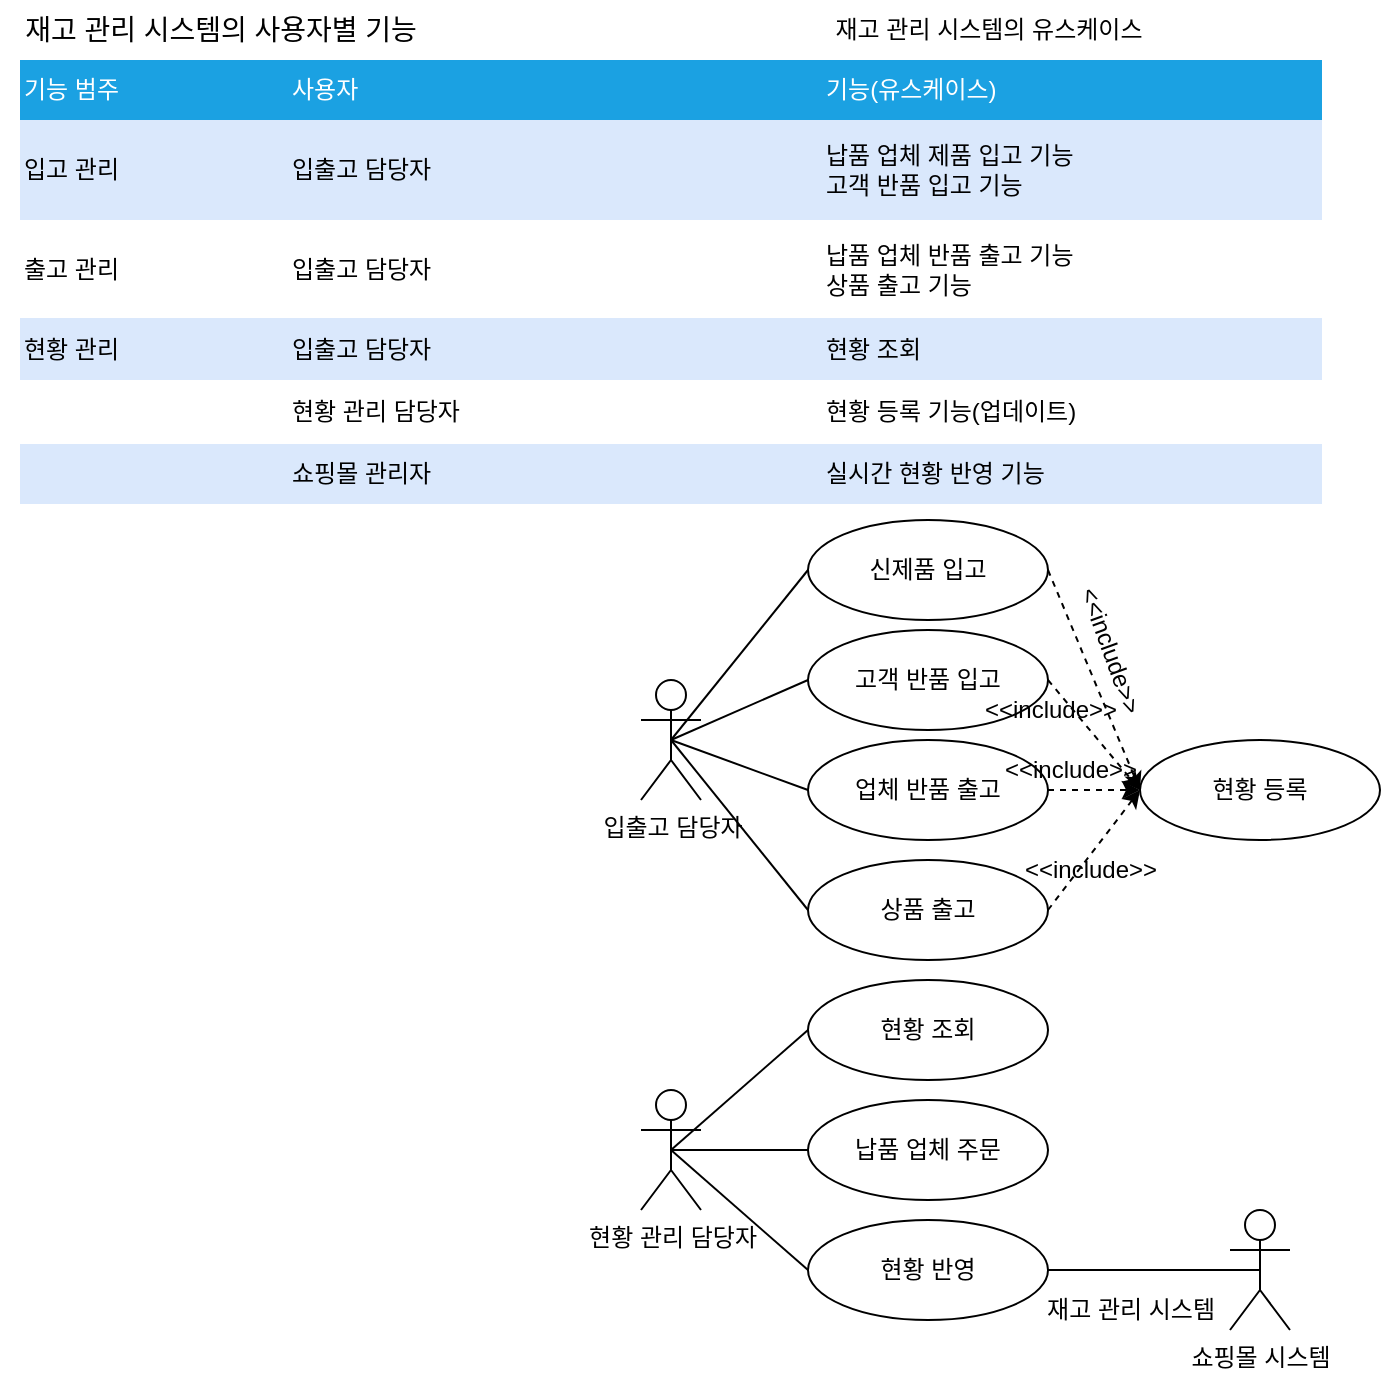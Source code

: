 <mxfile version="27.2.0">
  <diagram name="페이지-1" id="k7BbHfFz_r1VpzKKjPot">
    <mxGraphModel dx="1188" dy="648" grid="1" gridSize="10" guides="1" tooltips="1" connect="1" arrows="1" fold="1" page="1" pageScale="1" pageWidth="827" pageHeight="1169" math="0" shadow="0">
      <root>
        <mxCell id="0" />
        <mxCell id="1" parent="0" />
        <mxCell id="hqxWnH7wlqVwTPEdWL9S-1" value="" style="shape=table;startSize=0;container=1;collapsible=0;childLayout=tableLayout;align=center;strokeColor=#FFFFFF;" vertex="1" parent="1">
          <mxGeometry x="20" y="60" width="651" height="222" as="geometry" />
        </mxCell>
        <mxCell id="hqxWnH7wlqVwTPEdWL9S-2" value="" style="shape=tableRow;horizontal=0;startSize=0;swimlaneHead=0;swimlaneBody=0;strokeColor=inherit;top=0;left=0;bottom=0;right=0;collapsible=0;dropTarget=0;fillColor=none;points=[[0,0.5],[1,0.5]];portConstraint=eastwest;align=left;" vertex="1" parent="hqxWnH7wlqVwTPEdWL9S-1">
          <mxGeometry width="651" height="30" as="geometry" />
        </mxCell>
        <mxCell id="hqxWnH7wlqVwTPEdWL9S-3" value="기능 범주" style="shape=partialRectangle;html=1;whiteSpace=wrap;connectable=0;strokeColor=#006EAF;overflow=hidden;fillColor=#1ba1e2;top=0;left=0;bottom=0;right=0;pointerEvents=1;align=left;labelBackgroundColor=none;fontColor=#ffffff;" vertex="1" parent="hqxWnH7wlqVwTPEdWL9S-2">
          <mxGeometry width="134" height="30" as="geometry">
            <mxRectangle width="134" height="30" as="alternateBounds" />
          </mxGeometry>
        </mxCell>
        <mxCell id="hqxWnH7wlqVwTPEdWL9S-4" value="사용자" style="shape=partialRectangle;html=1;whiteSpace=wrap;connectable=0;strokeColor=#006EAF;overflow=hidden;fillColor=#1ba1e2;top=0;left=0;bottom=0;right=0;pointerEvents=1;labelBackgroundColor=none;fontColor=#ffffff;align=left;" vertex="1" parent="hqxWnH7wlqVwTPEdWL9S-2">
          <mxGeometry x="134" width="267" height="30" as="geometry">
            <mxRectangle width="267" height="30" as="alternateBounds" />
          </mxGeometry>
        </mxCell>
        <mxCell id="hqxWnH7wlqVwTPEdWL9S-5" value="기능(유스케이스)" style="shape=partialRectangle;html=1;whiteSpace=wrap;connectable=0;strokeColor=#006EAF;overflow=hidden;fillColor=#1ba1e2;top=0;left=0;bottom=0;right=0;pointerEvents=1;labelBackgroundColor=none;fontColor=#ffffff;align=left;" vertex="1" parent="hqxWnH7wlqVwTPEdWL9S-2">
          <mxGeometry x="401" width="250" height="30" as="geometry">
            <mxRectangle width="250" height="30" as="alternateBounds" />
          </mxGeometry>
        </mxCell>
        <mxCell id="hqxWnH7wlqVwTPEdWL9S-6" value="" style="shape=tableRow;horizontal=0;startSize=0;swimlaneHead=0;swimlaneBody=0;strokeColor=inherit;top=0;left=0;bottom=0;right=0;collapsible=0;dropTarget=0;fillColor=none;points=[[0,0.5],[1,0.5]];portConstraint=eastwest;" vertex="1" parent="hqxWnH7wlqVwTPEdWL9S-1">
          <mxGeometry y="30" width="651" height="50" as="geometry" />
        </mxCell>
        <mxCell id="hqxWnH7wlqVwTPEdWL9S-7" value="입고 관리" style="shape=partialRectangle;html=1;whiteSpace=wrap;connectable=0;strokeColor=#6c8ebf;overflow=hidden;fillColor=#dae8fc;top=0;left=0;bottom=0;right=0;pointerEvents=1;align=left;" vertex="1" parent="hqxWnH7wlqVwTPEdWL9S-6">
          <mxGeometry width="134" height="50" as="geometry">
            <mxRectangle width="134" height="50" as="alternateBounds" />
          </mxGeometry>
        </mxCell>
        <mxCell id="hqxWnH7wlqVwTPEdWL9S-8" value="입출고 담당자" style="shape=partialRectangle;html=1;whiteSpace=wrap;connectable=0;strokeColor=#6c8ebf;overflow=hidden;fillColor=#dae8fc;top=0;left=0;bottom=0;right=0;pointerEvents=1;align=left;" vertex="1" parent="hqxWnH7wlqVwTPEdWL9S-6">
          <mxGeometry x="134" width="267" height="50" as="geometry">
            <mxRectangle width="267" height="50" as="alternateBounds" />
          </mxGeometry>
        </mxCell>
        <mxCell id="hqxWnH7wlqVwTPEdWL9S-9" value="납품 업체 제품 입고 기능&lt;div&gt;고객 반품 입고 기능&lt;/div&gt;" style="shape=partialRectangle;html=1;whiteSpace=wrap;connectable=0;strokeColor=#6c8ebf;overflow=hidden;fillColor=#dae8fc;top=0;left=0;bottom=0;right=0;pointerEvents=1;align=left;" vertex="1" parent="hqxWnH7wlqVwTPEdWL9S-6">
          <mxGeometry x="401" width="250" height="50" as="geometry">
            <mxRectangle width="250" height="50" as="alternateBounds" />
          </mxGeometry>
        </mxCell>
        <mxCell id="hqxWnH7wlqVwTPEdWL9S-10" value="" style="shape=tableRow;horizontal=0;startSize=0;swimlaneHead=0;swimlaneBody=0;strokeColor=inherit;top=0;left=0;bottom=0;right=0;collapsible=0;dropTarget=0;fillColor=none;points=[[0,0.5],[1,0.5]];portConstraint=eastwest;" vertex="1" parent="hqxWnH7wlqVwTPEdWL9S-1">
          <mxGeometry y="80" width="651" height="49" as="geometry" />
        </mxCell>
        <mxCell id="hqxWnH7wlqVwTPEdWL9S-11" value="출고 관리" style="shape=partialRectangle;html=1;whiteSpace=wrap;connectable=0;strokeColor=inherit;overflow=hidden;fillColor=none;top=0;left=0;bottom=0;right=0;pointerEvents=1;align=left;" vertex="1" parent="hqxWnH7wlqVwTPEdWL9S-10">
          <mxGeometry width="134" height="49" as="geometry">
            <mxRectangle width="134" height="49" as="alternateBounds" />
          </mxGeometry>
        </mxCell>
        <mxCell id="hqxWnH7wlqVwTPEdWL9S-12" value="입출고 담당자" style="shape=partialRectangle;html=1;whiteSpace=wrap;connectable=0;strokeColor=inherit;overflow=hidden;fillColor=none;top=0;left=0;bottom=0;right=0;pointerEvents=1;align=left;" vertex="1" parent="hqxWnH7wlqVwTPEdWL9S-10">
          <mxGeometry x="134" width="267" height="49" as="geometry">
            <mxRectangle width="267" height="49" as="alternateBounds" />
          </mxGeometry>
        </mxCell>
        <mxCell id="hqxWnH7wlqVwTPEdWL9S-13" value="납품 업체 반품 출고 기능&lt;div&gt;상품 출고 기능&lt;/div&gt;" style="shape=partialRectangle;html=1;whiteSpace=wrap;connectable=0;strokeColor=inherit;overflow=hidden;fillColor=none;top=0;left=0;bottom=0;right=0;pointerEvents=1;align=left;" vertex="1" parent="hqxWnH7wlqVwTPEdWL9S-10">
          <mxGeometry x="401" width="250" height="49" as="geometry">
            <mxRectangle width="250" height="49" as="alternateBounds" />
          </mxGeometry>
        </mxCell>
        <mxCell id="hqxWnH7wlqVwTPEdWL9S-14" value="" style="shape=tableRow;horizontal=0;startSize=0;swimlaneHead=0;swimlaneBody=0;strokeColor=inherit;top=0;left=0;bottom=0;right=0;collapsible=0;dropTarget=0;fillColor=none;points=[[0,0.5],[1,0.5]];portConstraint=eastwest;" vertex="1" parent="hqxWnH7wlqVwTPEdWL9S-1">
          <mxGeometry y="129" width="651" height="31" as="geometry" />
        </mxCell>
        <mxCell id="hqxWnH7wlqVwTPEdWL9S-15" value="현황 관리" style="shape=partialRectangle;html=1;whiteSpace=wrap;connectable=0;strokeColor=#6c8ebf;overflow=hidden;fillColor=#dae8fc;top=0;left=0;bottom=0;right=0;pointerEvents=1;align=left;" vertex="1" parent="hqxWnH7wlqVwTPEdWL9S-14">
          <mxGeometry width="134" height="31" as="geometry">
            <mxRectangle width="134" height="31" as="alternateBounds" />
          </mxGeometry>
        </mxCell>
        <mxCell id="hqxWnH7wlqVwTPEdWL9S-16" value="입출고 담당자" style="shape=partialRectangle;html=1;whiteSpace=wrap;connectable=0;strokeColor=#6c8ebf;overflow=hidden;fillColor=#dae8fc;top=0;left=0;bottom=0;right=0;pointerEvents=1;align=left;" vertex="1" parent="hqxWnH7wlqVwTPEdWL9S-14">
          <mxGeometry x="134" width="267" height="31" as="geometry">
            <mxRectangle width="267" height="31" as="alternateBounds" />
          </mxGeometry>
        </mxCell>
        <mxCell id="hqxWnH7wlqVwTPEdWL9S-17" value="현황 조회" style="shape=partialRectangle;html=1;whiteSpace=wrap;connectable=0;strokeColor=#6c8ebf;overflow=hidden;fillColor=#dae8fc;top=0;left=0;bottom=0;right=0;pointerEvents=1;align=left;" vertex="1" parent="hqxWnH7wlqVwTPEdWL9S-14">
          <mxGeometry x="401" width="250" height="31" as="geometry">
            <mxRectangle width="250" height="31" as="alternateBounds" />
          </mxGeometry>
        </mxCell>
        <mxCell id="hqxWnH7wlqVwTPEdWL9S-18" value="" style="shape=tableRow;horizontal=0;startSize=0;swimlaneHead=0;swimlaneBody=0;strokeColor=inherit;top=0;left=0;bottom=0;right=0;collapsible=0;dropTarget=0;fillColor=none;points=[[0,0.5],[1,0.5]];portConstraint=eastwest;" vertex="1" parent="hqxWnH7wlqVwTPEdWL9S-1">
          <mxGeometry y="160" width="651" height="32" as="geometry" />
        </mxCell>
        <mxCell id="hqxWnH7wlqVwTPEdWL9S-19" value="" style="shape=partialRectangle;html=1;whiteSpace=wrap;connectable=0;strokeColor=inherit;overflow=hidden;fillColor=none;top=0;left=0;bottom=0;right=0;pointerEvents=1;" vertex="1" parent="hqxWnH7wlqVwTPEdWL9S-18">
          <mxGeometry width="134" height="32" as="geometry">
            <mxRectangle width="134" height="32" as="alternateBounds" />
          </mxGeometry>
        </mxCell>
        <mxCell id="hqxWnH7wlqVwTPEdWL9S-20" value="현황 관리 담당자" style="shape=partialRectangle;html=1;whiteSpace=wrap;connectable=0;strokeColor=inherit;overflow=hidden;fillColor=none;top=0;left=0;bottom=0;right=0;pointerEvents=1;align=left;" vertex="1" parent="hqxWnH7wlqVwTPEdWL9S-18">
          <mxGeometry x="134" width="267" height="32" as="geometry">
            <mxRectangle width="267" height="32" as="alternateBounds" />
          </mxGeometry>
        </mxCell>
        <mxCell id="hqxWnH7wlqVwTPEdWL9S-21" value="현황 등록 기능(업데이트)" style="shape=partialRectangle;html=1;whiteSpace=wrap;connectable=0;strokeColor=inherit;overflow=hidden;fillColor=none;top=0;left=0;bottom=0;right=0;pointerEvents=1;align=left;" vertex="1" parent="hqxWnH7wlqVwTPEdWL9S-18">
          <mxGeometry x="401" width="250" height="32" as="geometry">
            <mxRectangle width="250" height="32" as="alternateBounds" />
          </mxGeometry>
        </mxCell>
        <mxCell id="hqxWnH7wlqVwTPEdWL9S-22" value="" style="shape=tableRow;horizontal=0;startSize=0;swimlaneHead=0;swimlaneBody=0;strokeColor=inherit;top=0;left=0;bottom=0;right=0;collapsible=0;dropTarget=0;fillColor=none;points=[[0,0.5],[1,0.5]];portConstraint=eastwest;" vertex="1" parent="hqxWnH7wlqVwTPEdWL9S-1">
          <mxGeometry y="192" width="651" height="30" as="geometry" />
        </mxCell>
        <mxCell id="hqxWnH7wlqVwTPEdWL9S-23" value="" style="shape=partialRectangle;html=1;whiteSpace=wrap;connectable=0;strokeColor=#6c8ebf;overflow=hidden;fillColor=#dae8fc;top=0;left=0;bottom=0;right=0;pointerEvents=1;" vertex="1" parent="hqxWnH7wlqVwTPEdWL9S-22">
          <mxGeometry width="134" height="30" as="geometry">
            <mxRectangle width="134" height="30" as="alternateBounds" />
          </mxGeometry>
        </mxCell>
        <mxCell id="hqxWnH7wlqVwTPEdWL9S-24" value="쇼핑몰 관리자" style="shape=partialRectangle;html=1;whiteSpace=wrap;connectable=0;strokeColor=#6c8ebf;overflow=hidden;fillColor=#dae8fc;top=0;left=0;bottom=0;right=0;pointerEvents=1;align=left;" vertex="1" parent="hqxWnH7wlqVwTPEdWL9S-22">
          <mxGeometry x="134" width="267" height="30" as="geometry">
            <mxRectangle width="267" height="30" as="alternateBounds" />
          </mxGeometry>
        </mxCell>
        <mxCell id="hqxWnH7wlqVwTPEdWL9S-25" value="실시간 현황 반영 기능" style="shape=partialRectangle;html=1;whiteSpace=wrap;connectable=0;strokeColor=#6c8ebf;overflow=hidden;fillColor=#dae8fc;top=0;left=0;bottom=0;right=0;pointerEvents=1;align=left;" vertex="1" parent="hqxWnH7wlqVwTPEdWL9S-22">
          <mxGeometry x="401" width="250" height="30" as="geometry">
            <mxRectangle width="250" height="30" as="alternateBounds" />
          </mxGeometry>
        </mxCell>
        <mxCell id="hqxWnH7wlqVwTPEdWL9S-50" value="재고 관리 시스템의 사용자별 기능" style="text;html=1;align=center;verticalAlign=middle;resizable=0;points=[];autosize=1;strokeColor=none;fillColor=none;fontSize=14;" vertex="1" parent="1">
          <mxGeometry x="10" y="30" width="220" height="30" as="geometry" />
        </mxCell>
        <mxCell id="hqxWnH7wlqVwTPEdWL9S-51" value="신제품 입고" style="ellipse;whiteSpace=wrap;html=1;" vertex="1" parent="1">
          <mxGeometry x="414" y="290" width="120" height="50" as="geometry" />
        </mxCell>
        <mxCell id="hqxWnH7wlqVwTPEdWL9S-52" value="업체 반품 출고" style="ellipse;whiteSpace=wrap;html=1;" vertex="1" parent="1">
          <mxGeometry x="414" y="400" width="120" height="50" as="geometry" />
        </mxCell>
        <mxCell id="hqxWnH7wlqVwTPEdWL9S-53" value="납품 업체 주문" style="ellipse;whiteSpace=wrap;html=1;" vertex="1" parent="1">
          <mxGeometry x="414" y="580" width="120" height="50" as="geometry" />
        </mxCell>
        <mxCell id="hqxWnH7wlqVwTPEdWL9S-54" value="고객 반품 입고" style="ellipse;whiteSpace=wrap;html=1;" vertex="1" parent="1">
          <mxGeometry x="414" y="345" width="120" height="50" as="geometry" />
        </mxCell>
        <mxCell id="hqxWnH7wlqVwTPEdWL9S-55" value="현황 조회" style="ellipse;whiteSpace=wrap;html=1;" vertex="1" parent="1">
          <mxGeometry x="414" y="520" width="120" height="50" as="geometry" />
        </mxCell>
        <mxCell id="hqxWnH7wlqVwTPEdWL9S-56" value="현황 반영" style="ellipse;whiteSpace=wrap;html=1;" vertex="1" parent="1">
          <mxGeometry x="414" y="640" width="120" height="50" as="geometry" />
        </mxCell>
        <mxCell id="hqxWnH7wlqVwTPEdWL9S-57" value="상품 출고" style="ellipse;whiteSpace=wrap;html=1;" vertex="1" parent="1">
          <mxGeometry x="414" y="460" width="120" height="50" as="geometry" />
        </mxCell>
        <mxCell id="hqxWnH7wlqVwTPEdWL9S-58" value="현황 등록" style="ellipse;whiteSpace=wrap;html=1;" vertex="1" parent="1">
          <mxGeometry x="580" y="400" width="120" height="50" as="geometry" />
        </mxCell>
        <mxCell id="hqxWnH7wlqVwTPEdWL9S-59" value="재고 관리 시스템의 유스케이스" style="text;html=1;align=center;verticalAlign=middle;resizable=0;points=[];autosize=1;strokeColor=none;fillColor=none;" vertex="1" parent="1">
          <mxGeometry x="414" y="30" width="180" height="30" as="geometry" />
        </mxCell>
        <mxCell id="hqxWnH7wlqVwTPEdWL9S-60" value="현황 관리 담당자" style="shape=umlActor;verticalLabelPosition=bottom;verticalAlign=top;html=1;outlineConnect=0;" vertex="1" parent="1">
          <mxGeometry x="330.5" y="575" width="30" height="60" as="geometry" />
        </mxCell>
        <mxCell id="hqxWnH7wlqVwTPEdWL9S-62" value="입출고 담당자" style="shape=umlActor;verticalLabelPosition=bottom;verticalAlign=top;html=1;outlineConnect=0;" vertex="1" parent="1">
          <mxGeometry x="330.5" y="370" width="30" height="60" as="geometry" />
        </mxCell>
        <mxCell id="hqxWnH7wlqVwTPEdWL9S-63" value="쇼핑몰 시스템" style="shape=umlActor;verticalLabelPosition=bottom;verticalAlign=top;html=1;outlineConnect=0;" vertex="1" parent="1">
          <mxGeometry x="625" y="635" width="30" height="60" as="geometry" />
        </mxCell>
        <mxCell id="hqxWnH7wlqVwTPEdWL9S-65" value="재고 관리 시스템" style="text;html=1;align=center;verticalAlign=middle;resizable=0;points=[];autosize=1;strokeColor=none;fillColor=none;" vertex="1" parent="1">
          <mxGeometry x="520" y="670" width="110" height="30" as="geometry" />
        </mxCell>
        <mxCell id="hqxWnH7wlqVwTPEdWL9S-67" value="" style="endArrow=none;html=1;rounded=0;exitX=0.5;exitY=0.5;exitDx=0;exitDy=0;exitPerimeter=0;entryX=0;entryY=0.5;entryDx=0;entryDy=0;" edge="1" parent="1" source="hqxWnH7wlqVwTPEdWL9S-62" target="hqxWnH7wlqVwTPEdWL9S-51">
          <mxGeometry width="50" height="50" relative="1" as="geometry">
            <mxPoint x="380" y="500" as="sourcePoint" />
            <mxPoint x="430" y="450" as="targetPoint" />
          </mxGeometry>
        </mxCell>
        <mxCell id="hqxWnH7wlqVwTPEdWL9S-69" value="" style="endArrow=none;html=1;rounded=0;exitX=0.5;exitY=0.5;exitDx=0;exitDy=0;exitPerimeter=0;entryX=0;entryY=0.5;entryDx=0;entryDy=0;" edge="1" parent="1" source="hqxWnH7wlqVwTPEdWL9S-62" target="hqxWnH7wlqVwTPEdWL9S-54">
          <mxGeometry width="50" height="50" relative="1" as="geometry">
            <mxPoint x="380" y="500" as="sourcePoint" />
            <mxPoint x="430" y="450" as="targetPoint" />
          </mxGeometry>
        </mxCell>
        <mxCell id="hqxWnH7wlqVwTPEdWL9S-70" value="" style="endArrow=none;html=1;rounded=0;exitX=0.5;exitY=0.5;exitDx=0;exitDy=0;exitPerimeter=0;entryX=0;entryY=0.5;entryDx=0;entryDy=0;" edge="1" parent="1" source="hqxWnH7wlqVwTPEdWL9S-62" target="hqxWnH7wlqVwTPEdWL9S-52">
          <mxGeometry width="50" height="50" relative="1" as="geometry">
            <mxPoint x="356" y="410" as="sourcePoint" />
            <mxPoint x="424" y="380" as="targetPoint" />
          </mxGeometry>
        </mxCell>
        <mxCell id="hqxWnH7wlqVwTPEdWL9S-71" value="" style="endArrow=none;html=1;rounded=0;exitX=0.5;exitY=0.5;exitDx=0;exitDy=0;exitPerimeter=0;entryX=0;entryY=0.5;entryDx=0;entryDy=0;" edge="1" parent="1" source="hqxWnH7wlqVwTPEdWL9S-62" target="hqxWnH7wlqVwTPEdWL9S-57">
          <mxGeometry width="50" height="50" relative="1" as="geometry">
            <mxPoint x="356" y="410" as="sourcePoint" />
            <mxPoint x="424" y="435" as="targetPoint" />
          </mxGeometry>
        </mxCell>
        <mxCell id="hqxWnH7wlqVwTPEdWL9S-72" value="" style="endArrow=none;html=1;rounded=0;entryX=0;entryY=0.5;entryDx=0;entryDy=0;exitX=0.5;exitY=0.5;exitDx=0;exitDy=0;exitPerimeter=0;" edge="1" parent="1" source="hqxWnH7wlqVwTPEdWL9S-60" target="hqxWnH7wlqVwTPEdWL9S-55">
          <mxGeometry width="50" height="50" relative="1" as="geometry">
            <mxPoint x="390" y="630" as="sourcePoint" />
            <mxPoint x="424" y="495" as="targetPoint" />
          </mxGeometry>
        </mxCell>
        <mxCell id="hqxWnH7wlqVwTPEdWL9S-73" value="" style="endArrow=none;html=1;rounded=0;entryX=0;entryY=0.5;entryDx=0;entryDy=0;exitX=0.5;exitY=0.5;exitDx=0;exitDy=0;exitPerimeter=0;" edge="1" parent="1" source="hqxWnH7wlqVwTPEdWL9S-60" target="hqxWnH7wlqVwTPEdWL9S-53">
          <mxGeometry width="50" height="50" relative="1" as="geometry">
            <mxPoint x="356" y="615" as="sourcePoint" />
            <mxPoint x="424" y="555" as="targetPoint" />
          </mxGeometry>
        </mxCell>
        <mxCell id="hqxWnH7wlqVwTPEdWL9S-74" value="" style="endArrow=none;html=1;rounded=0;entryX=0;entryY=0.5;entryDx=0;entryDy=0;exitX=0.5;exitY=0.5;exitDx=0;exitDy=0;exitPerimeter=0;" edge="1" parent="1" source="hqxWnH7wlqVwTPEdWL9S-60" target="hqxWnH7wlqVwTPEdWL9S-56">
          <mxGeometry width="50" height="50" relative="1" as="geometry">
            <mxPoint x="356" y="615" as="sourcePoint" />
            <mxPoint x="424" y="615" as="targetPoint" />
          </mxGeometry>
        </mxCell>
        <mxCell id="hqxWnH7wlqVwTPEdWL9S-75" value="" style="endArrow=none;html=1;rounded=0;entryX=0.5;entryY=0.5;entryDx=0;entryDy=0;exitX=1;exitY=0.5;exitDx=0;exitDy=0;entryPerimeter=0;" edge="1" parent="1" source="hqxWnH7wlqVwTPEdWL9S-56" target="hqxWnH7wlqVwTPEdWL9S-63">
          <mxGeometry width="50" height="50" relative="1" as="geometry">
            <mxPoint x="356" y="615" as="sourcePoint" />
            <mxPoint x="424" y="675" as="targetPoint" />
          </mxGeometry>
        </mxCell>
        <mxCell id="hqxWnH7wlqVwTPEdWL9S-76" value="" style="endArrow=classic;html=1;rounded=0;entryX=0;entryY=0.5;entryDx=0;entryDy=0;exitX=1;exitY=0.5;exitDx=0;exitDy=0;dashed=1;" edge="1" parent="1" source="hqxWnH7wlqVwTPEdWL9S-51" target="hqxWnH7wlqVwTPEdWL9S-58">
          <mxGeometry width="50" height="50" relative="1" as="geometry">
            <mxPoint x="380" y="500" as="sourcePoint" />
            <mxPoint x="430" y="450" as="targetPoint" />
          </mxGeometry>
        </mxCell>
        <mxCell id="hqxWnH7wlqVwTPEdWL9S-77" value="" style="endArrow=classic;html=1;rounded=0;entryX=0;entryY=0.5;entryDx=0;entryDy=0;exitX=1;exitY=0.5;exitDx=0;exitDy=0;dashed=1;" edge="1" parent="1" source="hqxWnH7wlqVwTPEdWL9S-54" target="hqxWnH7wlqVwTPEdWL9S-58">
          <mxGeometry width="50" height="50" relative="1" as="geometry">
            <mxPoint x="544" y="325" as="sourcePoint" />
            <mxPoint x="590" y="435" as="targetPoint" />
          </mxGeometry>
        </mxCell>
        <mxCell id="hqxWnH7wlqVwTPEdWL9S-78" value="" style="endArrow=classic;html=1;rounded=0;entryX=0;entryY=0.5;entryDx=0;entryDy=0;exitX=1;exitY=0.5;exitDx=0;exitDy=0;dashed=1;" edge="1" parent="1" source="hqxWnH7wlqVwTPEdWL9S-52" target="hqxWnH7wlqVwTPEdWL9S-58">
          <mxGeometry width="50" height="50" relative="1" as="geometry">
            <mxPoint x="544" y="380" as="sourcePoint" />
            <mxPoint x="590" y="435" as="targetPoint" />
          </mxGeometry>
        </mxCell>
        <mxCell id="hqxWnH7wlqVwTPEdWL9S-79" value="" style="endArrow=classic;html=1;rounded=0;entryX=0;entryY=0.5;entryDx=0;entryDy=0;exitX=1;exitY=0.5;exitDx=0;exitDy=0;dashed=1;" edge="1" parent="1" source="hqxWnH7wlqVwTPEdWL9S-57" target="hqxWnH7wlqVwTPEdWL9S-58">
          <mxGeometry width="50" height="50" relative="1" as="geometry">
            <mxPoint x="544" y="435" as="sourcePoint" />
            <mxPoint x="590" y="435" as="targetPoint" />
          </mxGeometry>
        </mxCell>
        <mxCell id="hqxWnH7wlqVwTPEdWL9S-80" value="&amp;lt;&amp;lt;include&amp;gt;&amp;gt;" style="text;html=1;align=center;verticalAlign=middle;resizable=0;points=[];autosize=1;strokeColor=none;fillColor=none;rotation=70;" vertex="1" parent="1">
          <mxGeometry x="520" y="340" width="90" height="30" as="geometry" />
        </mxCell>
        <mxCell id="hqxWnH7wlqVwTPEdWL9S-81" value="&amp;lt;&amp;lt;include&amp;gt;&amp;gt;" style="text;html=1;align=center;verticalAlign=middle;resizable=0;points=[];autosize=1;strokeColor=none;fillColor=none;rotation=0;" vertex="1" parent="1">
          <mxGeometry x="490" y="370" width="90" height="30" as="geometry" />
        </mxCell>
        <mxCell id="hqxWnH7wlqVwTPEdWL9S-82" value="&amp;lt;&amp;lt;include&amp;gt;&amp;gt;" style="text;html=1;align=center;verticalAlign=middle;resizable=0;points=[];autosize=1;strokeColor=none;fillColor=none;rotation=0;" vertex="1" parent="1">
          <mxGeometry x="500" y="400" width="90" height="30" as="geometry" />
        </mxCell>
        <mxCell id="hqxWnH7wlqVwTPEdWL9S-83" value="&amp;lt;&amp;lt;include&amp;gt;&amp;gt;" style="text;html=1;align=center;verticalAlign=middle;resizable=0;points=[];autosize=1;strokeColor=none;fillColor=none;rotation=0;" vertex="1" parent="1">
          <mxGeometry x="510" y="450" width="90" height="30" as="geometry" />
        </mxCell>
      </root>
    </mxGraphModel>
  </diagram>
</mxfile>
